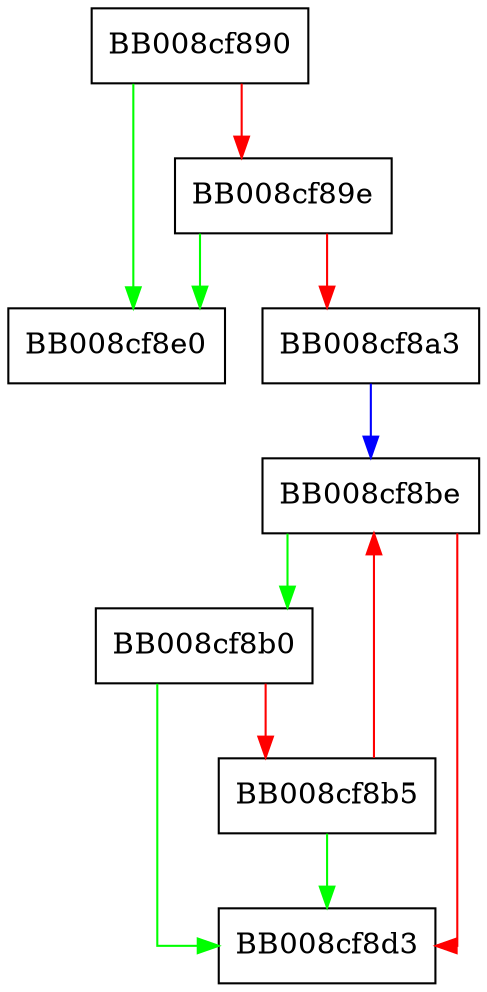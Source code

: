 digraph __strncasecmp_l_nonascii {
  node [shape="box"];
  graph [splines=ortho];
  BB008cf890 -> BB008cf8e0 [color="green"];
  BB008cf890 -> BB008cf89e [color="red"];
  BB008cf89e -> BB008cf8e0 [color="green"];
  BB008cf89e -> BB008cf8a3 [color="red"];
  BB008cf8a3 -> BB008cf8be [color="blue"];
  BB008cf8b0 -> BB008cf8d3 [color="green"];
  BB008cf8b0 -> BB008cf8b5 [color="red"];
  BB008cf8b5 -> BB008cf8d3 [color="green"];
  BB008cf8b5 -> BB008cf8be [color="red"];
  BB008cf8be -> BB008cf8b0 [color="green"];
  BB008cf8be -> BB008cf8d3 [color="red"];
}